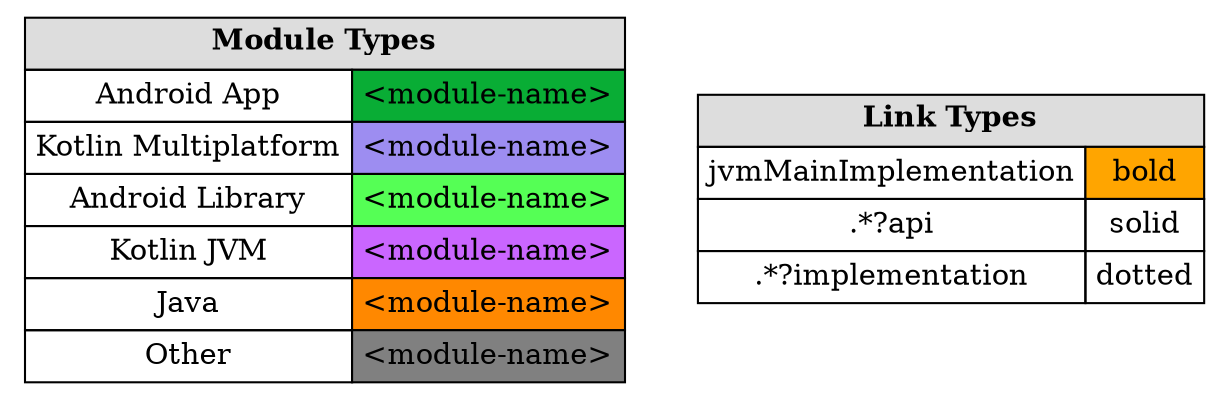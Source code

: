 digraph {
  node [shape=plaintext]
  modules [label=<
  <TABLE BORDER="0" CELLBORDER="1" CELLSPACING="0" CELLPADDING="4">
    <TR><TD COLSPAN="2" BGCOLOR="#DDDDDD"><B>Module Types</B></TD></TR>
    <TR><TD>Android App</TD><TD BGCOLOR="#09AD35">&lt;module-name&gt;</TD></TR>
    <TR><TD>Kotlin Multiplatform</TD><TD BGCOLOR="#9D8DF1">&lt;module-name&gt;</TD></TR>
    <TR><TD>Android Library</TD><TD BGCOLOR="#55FF55">&lt;module-name&gt;</TD></TR>
    <TR><TD>Kotlin JVM</TD><TD BGCOLOR="#CA66FF">&lt;module-name&gt;</TD></TR>
    <TR><TD>Java</TD><TD BGCOLOR="#FF8800">&lt;module-name&gt;</TD></TR>
    <TR><TD>Other</TD><TD BGCOLOR="#808080">&lt;module-name&gt;</TD></TR>
  </TABLE>
  >];
  links [label=<
  <TABLE BORDER="0" CELLBORDER="1" CELLSPACING="0" CELLPADDING="4">
    <TR><TD COLSPAN="2" BGCOLOR="#DDDDDD"><B>Link Types</B></TD></TR>
    <TR><TD>jvmMainImplementation</TD><TD BGCOLOR="orange">bold</TD></TR>
    <TR><TD>.*?api</TD><TD>solid</TD></TR>
    <TR><TD>.*?implementation</TD><TD>dotted</TD></TR>
  </TABLE>
  >];
}

